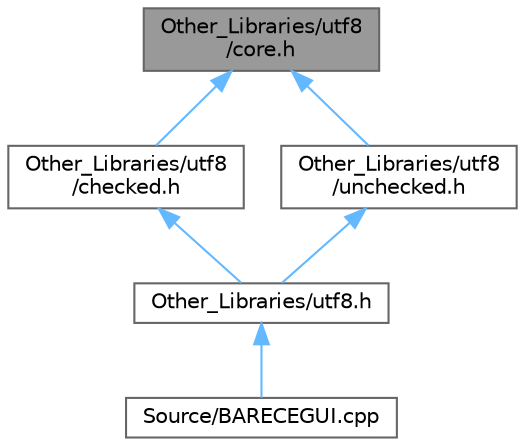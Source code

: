 digraph "Other_Libraries/utf8/core.h"
{
 // INTERACTIVE_SVG=YES
 // LATEX_PDF_SIZE
  bgcolor="transparent";
  edge [fontname=Helvetica,fontsize=10,labelfontname=Helvetica,labelfontsize=10];
  node [fontname=Helvetica,fontsize=10,shape=box,height=0.2,width=0.4];
  Node1 [label="Other_Libraries/utf8\l/core.h",height=0.2,width=0.4,color="gray40", fillcolor="grey60", style="filled", fontcolor="black",tooltip=" "];
  Node1 -> Node2 [dir="back",color="steelblue1",style="solid"];
  Node2 [label="Other_Libraries/utf8\l/checked.h",height=0.2,width=0.4,color="grey40", fillcolor="white", style="filled",URL="$checked_8h.html",tooltip=" "];
  Node2 -> Node3 [dir="back",color="steelblue1",style="solid"];
  Node3 [label="Other_Libraries/utf8.h",height=0.2,width=0.4,color="grey40", fillcolor="white", style="filled",URL="$utf8_8h.html",tooltip=" "];
  Node3 -> Node4 [dir="back",color="steelblue1",style="solid"];
  Node4 [label="Source/BARECEGUI.cpp",height=0.2,width=0.4,color="grey40", fillcolor="white", style="filled",URL="$_b_a_r_e_c_e_g_u_i_8cpp.html",tooltip=" "];
  Node1 -> Node5 [dir="back",color="steelblue1",style="solid"];
  Node5 [label="Other_Libraries/utf8\l/unchecked.h",height=0.2,width=0.4,color="grey40", fillcolor="white", style="filled",URL="$unchecked_8h.html",tooltip=" "];
  Node5 -> Node3 [dir="back",color="steelblue1",style="solid"];
}
